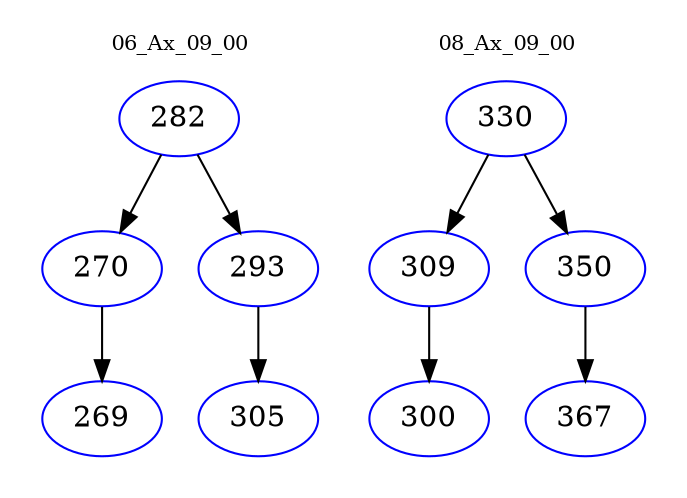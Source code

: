 digraph{
subgraph cluster_0 {
color = white
label = "06_Ax_09_00";
fontsize=10;
T0_282 [label="282", color="blue"]
T0_282 -> T0_270 [color="black"]
T0_270 [label="270", color="blue"]
T0_270 -> T0_269 [color="black"]
T0_269 [label="269", color="blue"]
T0_282 -> T0_293 [color="black"]
T0_293 [label="293", color="blue"]
T0_293 -> T0_305 [color="black"]
T0_305 [label="305", color="blue"]
}
subgraph cluster_1 {
color = white
label = "08_Ax_09_00";
fontsize=10;
T1_330 [label="330", color="blue"]
T1_330 -> T1_309 [color="black"]
T1_309 [label="309", color="blue"]
T1_309 -> T1_300 [color="black"]
T1_300 [label="300", color="blue"]
T1_330 -> T1_350 [color="black"]
T1_350 [label="350", color="blue"]
T1_350 -> T1_367 [color="black"]
T1_367 [label="367", color="blue"]
}
}

